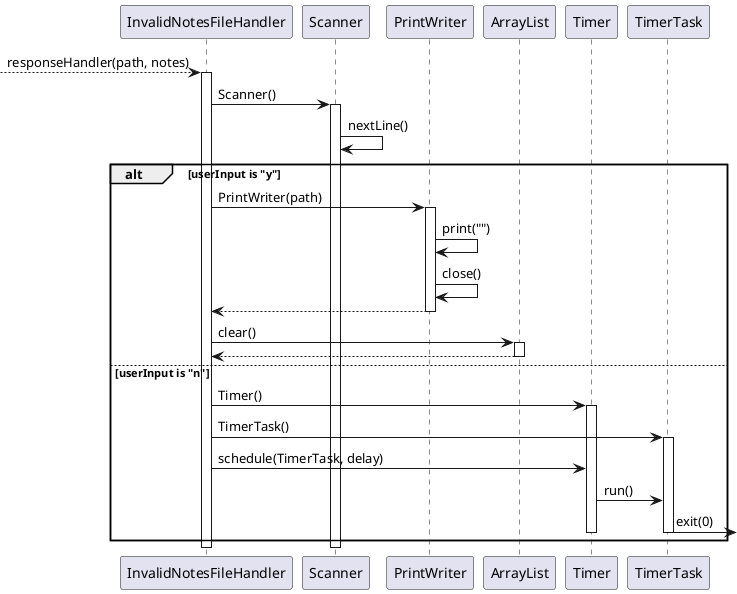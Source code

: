 @startuml
'https://plantuml.com/sequence-diagram

    --> InvalidNotesFileHandler: responseHandler(path, notes)
    activate InvalidNotesFileHandler
    InvalidNotesFileHandler -> Scanner: Scanner()
    activate Scanner
    Scanner -> Scanner: nextLine()
    alt userInput is "y"
        InvalidNotesFileHandler -> PrintWriter: PrintWriter(path)
        activate PrintWriter
        PrintWriter -> PrintWriter: print("")
        PrintWriter -> PrintWriter: close()
        PrintWriter --> InvalidNotesFileHandler
        deactivate PrintWriter
        InvalidNotesFileHandler -> ArrayList: clear()
        activate ArrayList
        ArrayList --> InvalidNotesFileHandler
        deactivate ArrayList
    else userInput is "n"
        InvalidNotesFileHandler -> Timer: Timer()
        activate Timer
        InvalidNotesFileHandler -> TimerTask: TimerTask()
        activate TimerTask
        InvalidNotesFileHandler -> Timer: schedule(TimerTask, delay)
        Timer -> TimerTask: run()
        TimerTask -> :exit(0)
        deactivate Timer
        deactivate TimerTask
    end
    deactivate Scanner
    deactivate InvalidNotesFileHandler
@enduml
